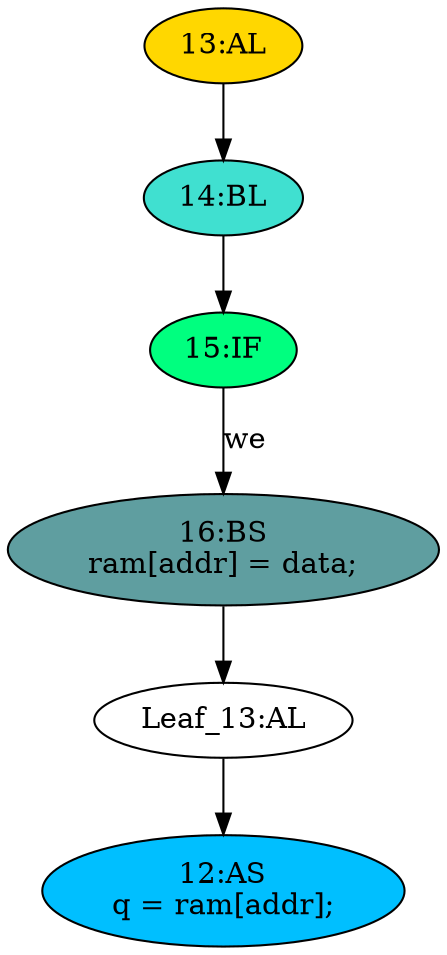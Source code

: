 strict digraph "compose( ,  )" {
	node [label="\N"];
	"16:BS"	[ast="<pyverilog.vparser.ast.BlockingSubstitution object at 0x7fadcbd31650>",
		fillcolor=cadetblue,
		label="16:BS
ram[addr] = data;",
		statements="[<pyverilog.vparser.ast.BlockingSubstitution object at 0x7fadcbd31650>]",
		style=filled,
		typ=BlockingSubstitution];
	"Leaf_13:AL"	[def_var="['ram']",
		label="Leaf_13:AL"];
	"16:BS" -> "Leaf_13:AL"	[cond="[]",
		lineno=None];
	"13:AL"	[ast="<pyverilog.vparser.ast.Always object at 0x7fadcbcce290>",
		clk_sens=True,
		fillcolor=gold,
		label="13:AL",
		sens="['clk']",
		statements="[]",
		style=filled,
		typ=Always,
		use_var="['we', 'data']"];
	"14:BL"	[ast="<pyverilog.vparser.ast.Block object at 0x7fadcbccecd0>",
		fillcolor=turquoise,
		label="14:BL",
		statements="[]",
		style=filled,
		typ=Block];
	"13:AL" -> "14:BL"	[cond="[]",
		lineno=None];
	"12:AS"	[ast="<pyverilog.vparser.ast.Assign object at 0x7fadcbd23e10>",
		def_var="['q']",
		fillcolor=deepskyblue,
		label="12:AS
q = ram[addr];",
		statements="[]",
		style=filled,
		typ=Assign,
		use_var="['ram', 'addr']"];
	"15:IF"	[ast="<pyverilog.vparser.ast.IfStatement object at 0x7fadcbd31150>",
		fillcolor=springgreen,
		label="15:IF",
		statements="[]",
		style=filled,
		typ=IfStatement];
	"15:IF" -> "16:BS"	[cond="['we']",
		label=we,
		lineno=15];
	"Leaf_13:AL" -> "12:AS";
	"14:BL" -> "15:IF"	[cond="[]",
		lineno=None];
}
